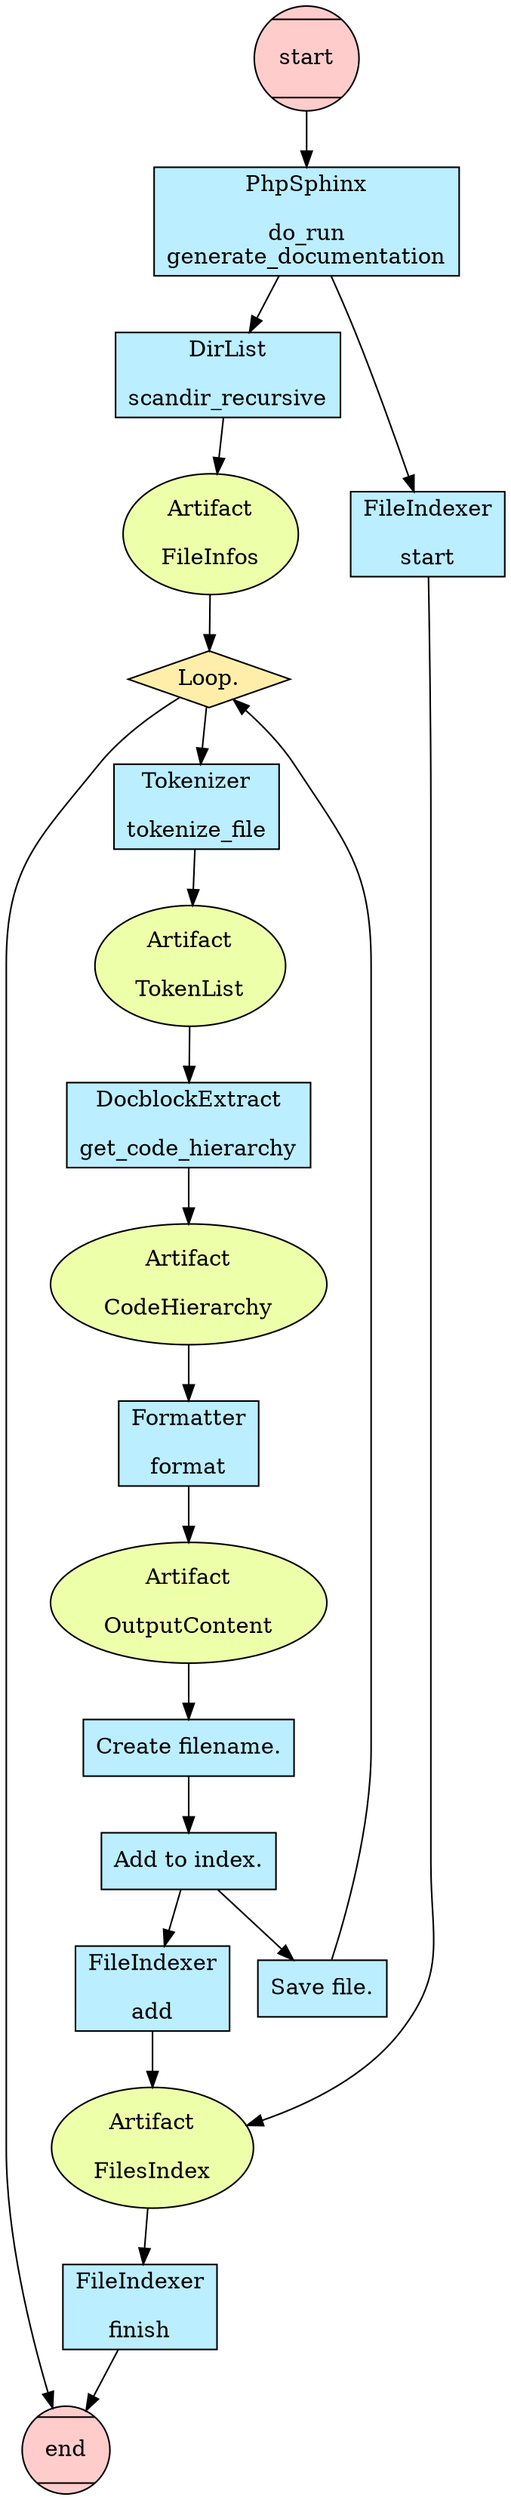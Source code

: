 digraph {
    start [style=filled, fillcolor="#ffcccc", shape=Mcircle];
    end [style=filled, fillcolor="#ffcccc", shape=Mcircle];

    "PhpSphinx\n\ndo_run\ngenerate_documentation" [style=filled, fillcolor="#bbeeff", shape=box];
    "DirList\n\nscandir_recursive" [style=filled, fillcolor="#bbeeff", shape=box];
    "Tokenizer\n\ntokenize_file" [style=filled, fillcolor="#bbeeff", shape=box];
    "DocblockExtract\n\nget_code_hierarchy" [style=filled, fillcolor="#bbeeff", shape=box];
    "Formatter\n\nformat" [style=filled, fillcolor="#bbeeff", shape=box];
    "FileIndexer\n\nstart" [style=filled, fillcolor="#bbeeff", shape=box];
    "FileIndexer\n\nadd" [style=filled, fillcolor="#bbeeff", shape=box];
    "FileIndexer\n\nfinish" [style=filled, fillcolor="#bbeeff", shape=box];
    "Create filename." [style=filled, fillcolor="#bbeeff", shape=box];
    "Add to index." [style=filled, fillcolor="#bbeeff", shape=box];
    "Save file." [style=filled, fillcolor="#bbeeff", shape=box];

    "Loop." [style=filled, fillcolor="#ffeeaa", shape=diamond];

    "Artifact\n\nFilesIndex" [style=filled, fillcolor="#eeffaa"];
    "Artifact\n\nFileInfos" [style=filled, fillcolor="#eeffaa"];
    "Artifact\n\nTokenList" [style=filled, fillcolor="#eeffaa"];
    "Artifact\n\nCodeHierarchy" [style=filled, fillcolor="#eeffaa"];
    "Artifact\n\nOutputContent" [style=filled, fillcolor="#eeffaa"];

    start -> "PhpSphinx\n\ndo_run\ngenerate_documentation";
    "PhpSphinx\n\ndo_run\ngenerate_documentation" -> "FileIndexer\n\nstart";
    "FileIndexer\n\nstart" -> "Artifact\n\nFilesIndex";
    "FileIndexer\n\nadd" -> "Artifact\n\nFilesIndex";
    "Artifact\n\nFilesIndex" -> "FileIndexer\n\nfinish";
    "FileIndexer\n\nfinish" -> end;
    "PhpSphinx\n\ndo_run\ngenerate_documentation" -> "DirList\n\nscandir_recursive";
    "DirList\n\nscandir_recursive" -> "Artifact\n\nFileInfos";
    "Artifact\n\nFileInfos" -> "Loop.";
    "Loop." -> "Tokenizer\n\ntokenize_file";
    "Tokenizer\n\ntokenize_file" -> "Artifact\n\nTokenList";
    "Artifact\n\nTokenList" -> "DocblockExtract\n\nget_code_hierarchy";
    "DocblockExtract\n\nget_code_hierarchy" -> "Artifact\n\nCodeHierarchy";
    "Artifact\n\nCodeHierarchy" -> "Formatter\n\nformat";
     "Formatter\n\nformat" -> "Artifact\n\nOutputContent";
    "Artifact\n\nOutputContent" -> "Create filename.";
    "Create filename." -> "Add to index.";
    "Add to index." -> "Save file.";
    "Add to index." -> "FileIndexer\n\nadd";
    "Save file." -> "Loop.";
    "Loop." -> end;
}
